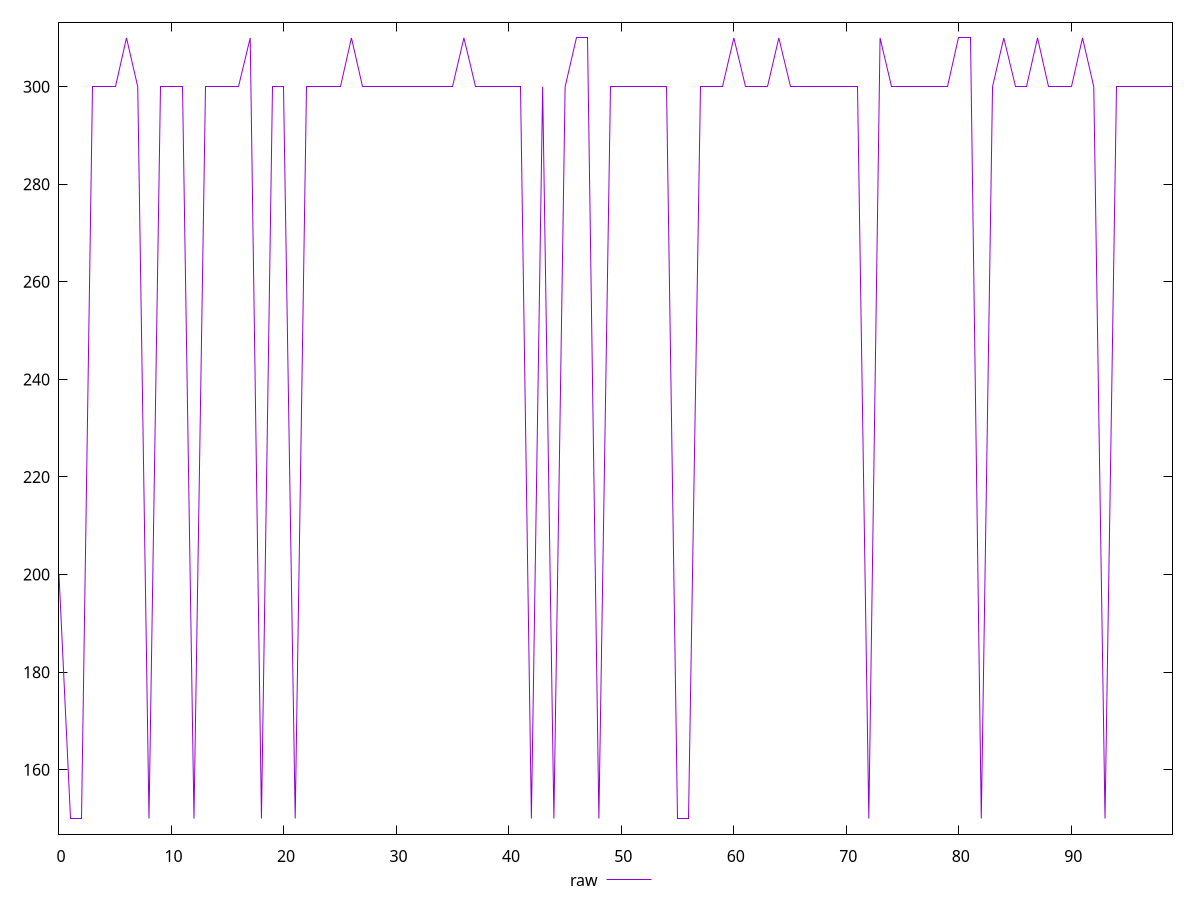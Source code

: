 reset

$raw <<EOF
0 200
1 150
2 150
3 300
4 300
5 300
6 310
7 300
8 150
9 300
10 300
11 300
12 150
13 300
14 300
15 300
16 300
17 310
18 150
19 300
20 300
21 150
22 300
23 300
24 300
25 300
26 310
27 300
28 300
29 300
30 300
31 300
32 300
33 300
34 300
35 300
36 310
37 300
38 300
39 300
40 300
41 300
42 150
43 300
44 150
45 300
46 310
47 310
48 150
49 300
50 300
51 300
52 300
53 300
54 300
55 150
56 150
57 300
58 300
59 300
60 310
61 300
62 300
63 300
64 310
65 300
66 300
67 300
68 300
69 300
70 300
71 300
72 150
73 310
74 300
75 300
76 300
77 300
78 300
79 300
80 310
81 310
82 150
83 300
84 310
85 300
86 300
87 310
88 300
89 300
90 300
91 310
92 300
93 150
94 300
95 300
96 300
97 300
98 300
99 300
EOF

set key outside below
set xrange [0:99]
set yrange [146.8:313.2]
set trange [146.8:313.2]
set terminal svg size 640, 500 enhanced background rgb 'white'
set output "report_00019_2021-02-10T18-14-37.922Z//offscreen-images/samples/pages+cached+noadtech/raw/values.svg"

plot $raw title "raw" with line

reset
